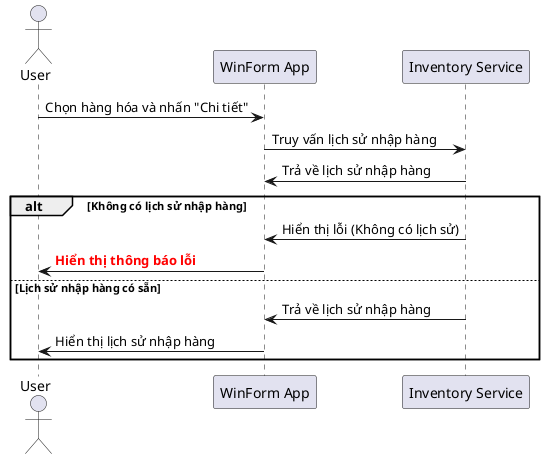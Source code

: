 @startuml
actor User
participant "WinForm App" as App
participant "Inventory Service" as InventoryService

User -> App: Chọn hàng hóa và nhấn "Chi tiết"
App -> InventoryService: Truy vấn lịch sử nhập hàng
InventoryService -> App: Trả về lịch sử nhập hàng
alt Không có lịch sử nhập hàng
    InventoryService -> App: Hiển thị lỗi (Không có lịch sử)
    App -> User: <font color=red><b>Hiển thị thông báo lỗi</b></font>
else Lịch sử nhập hàng có sẵn
    InventoryService -> App: Trả về lịch sử nhập hàng
    App -> User: Hiển thị lịch sử nhập hàng
end
@enduml
